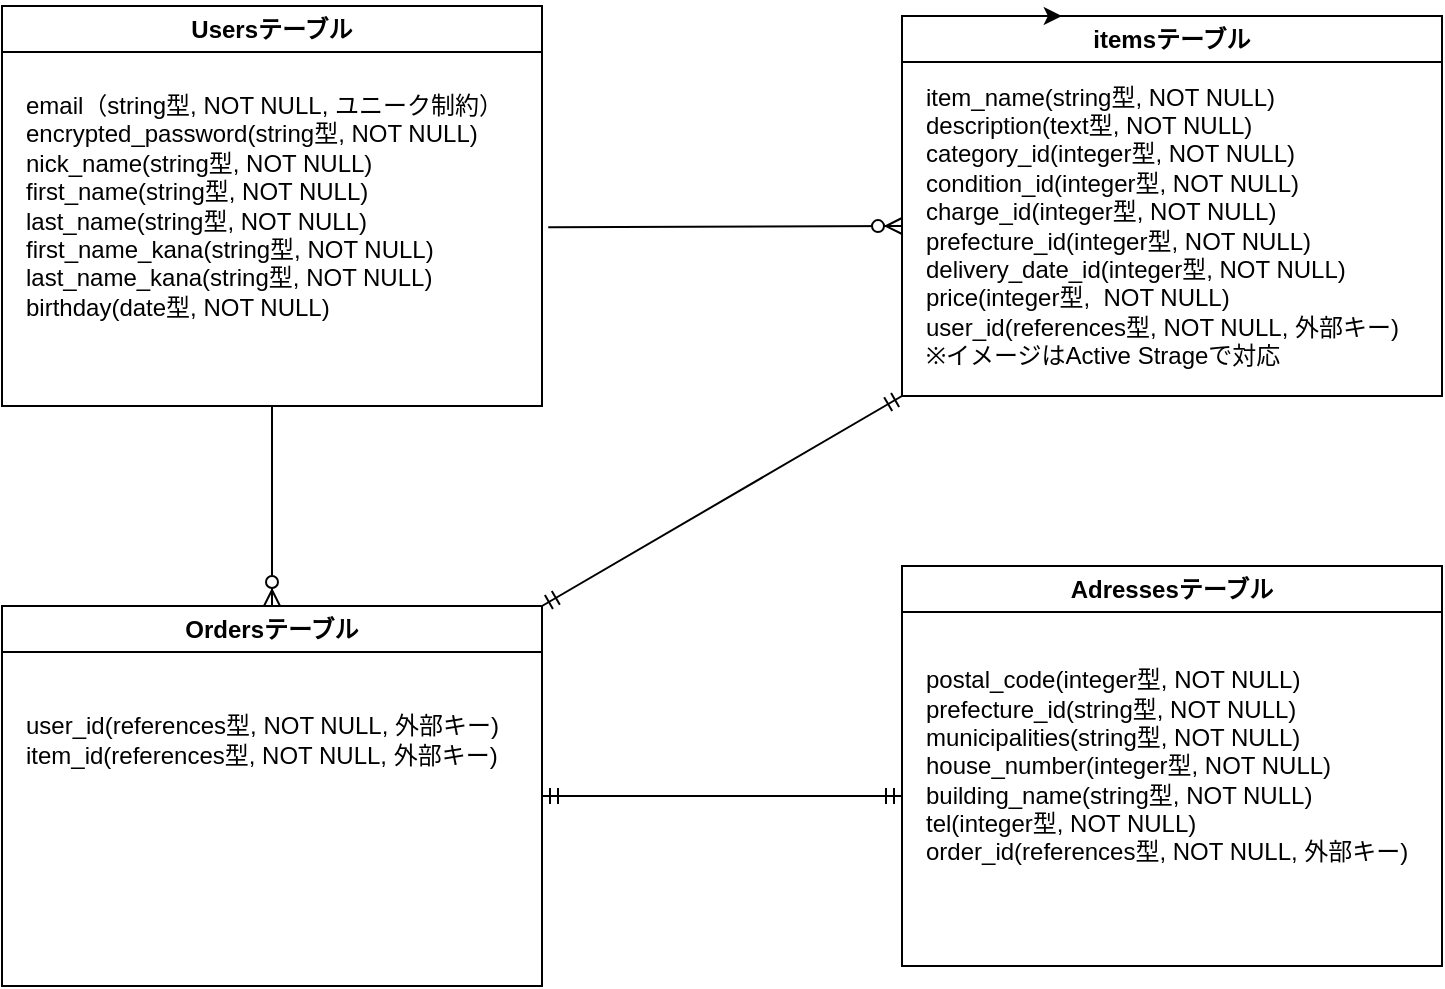 <mxfile>
    <diagram id="2s_vTrPqzk0E1ofOD4oW" name="ページ1">
        <mxGraphModel dx="960" dy="629" grid="1" gridSize="10" guides="1" tooltips="1" connect="1" arrows="1" fold="1" page="1" pageScale="1" pageWidth="827" pageHeight="1169" math="0" shadow="0">
            <root>
                <mxCell id="0"/>
                <mxCell id="1" parent="0"/>
                <mxCell id="4" value="Usersテーブル" style="swimlane;whiteSpace=wrap;html=1;" parent="1" vertex="1">
                    <mxGeometry x="80" y="80" width="270" height="200" as="geometry"/>
                </mxCell>
                <mxCell id="5" value="email（string型, NOT NULL, ユニーク制約）&lt;br&gt;encrypted_password(string型, NOT NULL)&lt;br&gt;nick_name(string型, NOT NULL)&lt;br&gt;first_name(string型, NOT NULL)&lt;br&gt;last_name(string型, NOT NULL)&lt;br&gt;first_name_kana(string型, NOT NULL)&lt;br&gt;last_name_kana(string型, NOT NULL)&lt;br&gt;birthday(date型, NOT NULL)" style="text;html=1;align=left;verticalAlign=middle;resizable=0;points=[];autosize=1;strokeColor=none;fillColor=none;" parent="4" vertex="1">
                    <mxGeometry x="10" y="35" width="260" height="130" as="geometry"/>
                </mxCell>
                <mxCell id="7" value="itemsテーブル" style="swimlane;whiteSpace=wrap;html=1;" parent="1" vertex="1">
                    <mxGeometry x="530" y="85" width="270" height="190" as="geometry"/>
                </mxCell>
                <mxCell id="8" value="item_name(string型, NOT NULL)&lt;br&gt;description(text型, NOT NULL)&lt;br&gt;category_id(integer型, NOT NULL)&lt;br&gt;condition_id(integer型, NOT NULL)&lt;br&gt;charge_id(integer型, NOT NULL)&lt;br&gt;prefecture_id(integer型, NOT NULL)&lt;br&gt;delivery_date_id(integer型, NOT NULL)&lt;br&gt;price(integer型,&amp;nbsp; NOT NULL)&lt;br&gt;user_id(references型, NOT NULL, 外部キー)&lt;br&gt;※イメージはActive Strageで対応" style="text;html=1;align=left;verticalAlign=middle;resizable=0;points=[];autosize=1;strokeColor=none;fillColor=none;" parent="7" vertex="1">
                    <mxGeometry x="10" y="25" width="260" height="160" as="geometry"/>
                </mxCell>
                <mxCell id="10" value="Adressesテーブル" style="swimlane;whiteSpace=wrap;html=1;" parent="1" vertex="1">
                    <mxGeometry x="530" y="360" width="270" height="200" as="geometry"/>
                </mxCell>
                <mxCell id="11" value="postal_code(integer型, NOT NULL)&lt;br&gt;prefecture_id(string型, NOT NULL)&lt;br&gt;municipalities(string型, NOT NULL)&lt;br&gt;house_number(integer型, NOT NULL)&lt;br&gt;building_name(string型, NOT NULL)&lt;br&gt;tel(integer型, NOT NULL)&lt;br&gt;order_id(references型, NOT NULL, 外部キー)" style="text;html=1;align=left;verticalAlign=middle;resizable=0;points=[];autosize=1;strokeColor=none;fillColor=none;" parent="10" vertex="1">
                    <mxGeometry x="10" y="45" width="260" height="110" as="geometry"/>
                </mxCell>
                <mxCell id="13" style="edgeStyle=none;html=1;exitX=0.25;exitY=0;exitDx=0;exitDy=0;entryX=0.296;entryY=0;entryDx=0;entryDy=0;entryPerimeter=0;" parent="1" source="7" target="7" edge="1">
                    <mxGeometry relative="1" as="geometry"/>
                </mxCell>
                <mxCell id="36" value="" style="fontSize=12;html=1;endArrow=ERzeroToMany;endFill=1;exitX=1.012;exitY=0.582;exitDx=0;exitDy=0;exitPerimeter=0;" parent="1" source="5" edge="1">
                    <mxGeometry width="100" height="100" relative="1" as="geometry">
                        <mxPoint x="320" y="150" as="sourcePoint"/>
                        <mxPoint x="530" y="190" as="targetPoint"/>
                    </mxGeometry>
                </mxCell>
                <mxCell id="48" value="Ordersテーブル" style="swimlane;whiteSpace=wrap;html=1;" parent="1" vertex="1">
                    <mxGeometry x="80" y="380" width="270" height="190" as="geometry"/>
                </mxCell>
                <mxCell id="50" value="&lt;br&gt;user_id(references型, NOT NULL, 外部キー)&lt;br&gt;item_id(references型, NOT NULL, 外部キー)" style="text;html=1;align=left;verticalAlign=middle;resizable=0;points=[];autosize=1;strokeColor=none;fillColor=none;" parent="48" vertex="1">
                    <mxGeometry x="10" y="30" width="260" height="60" as="geometry"/>
                </mxCell>
                <mxCell id="51" value="" style="fontSize=12;html=1;endArrow=ERmandOne;startArrow=ERmandOne;entryX=1;entryY=0.5;entryDx=0;entryDy=0;" parent="1" target="48" edge="1">
                    <mxGeometry width="100" height="100" relative="1" as="geometry">
                        <mxPoint x="530" y="475" as="sourcePoint"/>
                        <mxPoint x="282.08" y="475.04" as="targetPoint"/>
                    </mxGeometry>
                </mxCell>
                <mxCell id="54" value="" style="fontSize=12;html=1;endArrow=ERzeroToMany;endFill=1;exitX=0.5;exitY=1;exitDx=0;exitDy=0;entryX=0.5;entryY=0;entryDx=0;entryDy=0;" parent="1" source="4" target="48" edge="1">
                    <mxGeometry width="100" height="100" relative="1" as="geometry">
                        <mxPoint x="80" y="200" as="sourcePoint"/>
                        <mxPoint x="240" y="320" as="targetPoint"/>
                    </mxGeometry>
                </mxCell>
                <mxCell id="57" value="" style="fontSize=12;html=1;endArrow=ERmandOne;startArrow=ERmandOne;entryX=1;entryY=0;entryDx=0;entryDy=0;exitX=0;exitY=1;exitDx=0;exitDy=0;" edge="1" parent="1" source="7" target="48">
                    <mxGeometry width="100" height="100" relative="1" as="geometry">
                        <mxPoint x="580" y="310" as="sourcePoint"/>
                        <mxPoint x="400" y="310" as="targetPoint"/>
                    </mxGeometry>
                </mxCell>
            </root>
        </mxGraphModel>
    </diagram>
</mxfile>